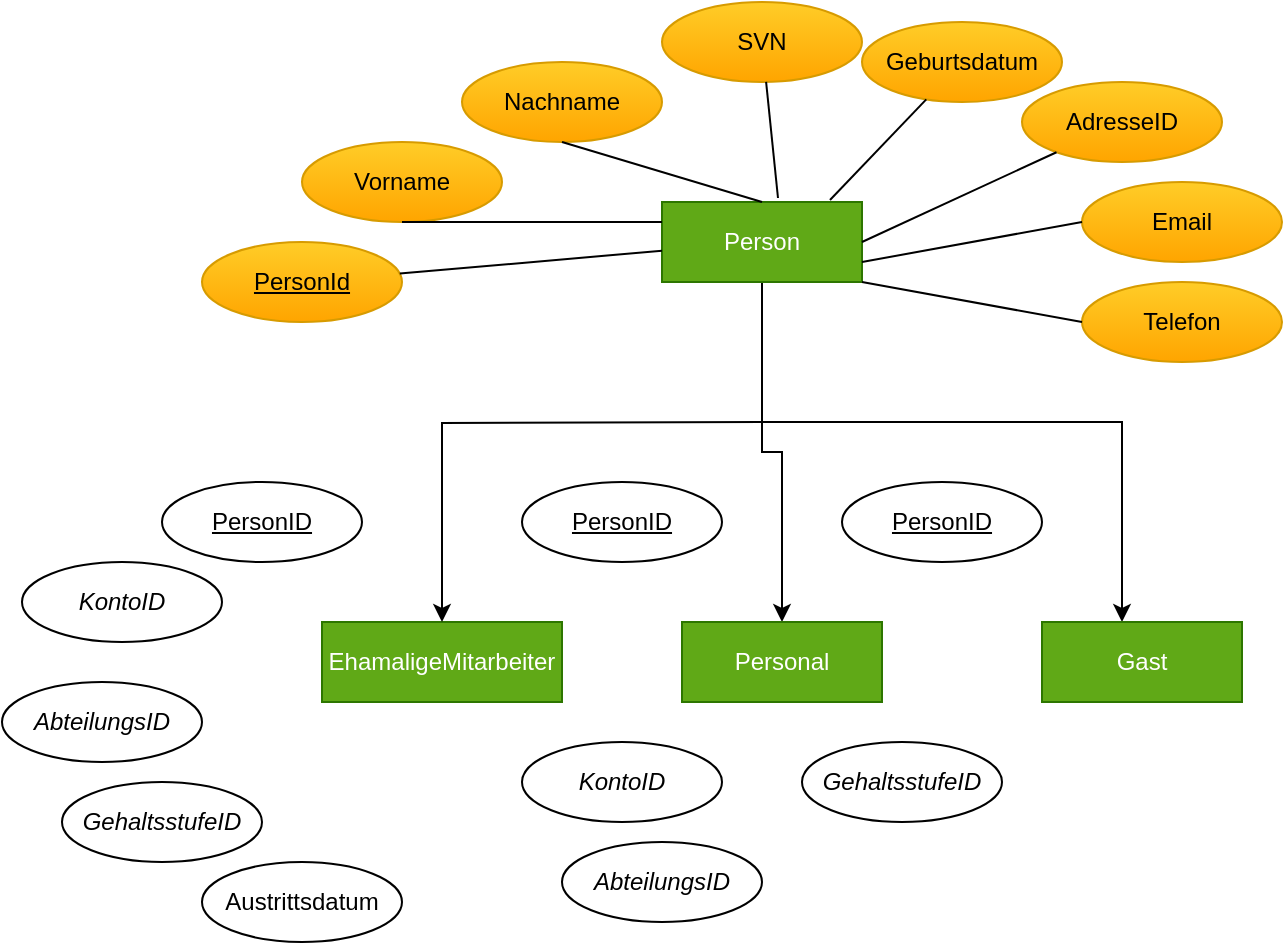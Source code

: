 <mxfile version="14.8.5" type="github">
  <diagram id="tc25s-KdlUhLTBiccRcp" name="Page-1">
    <mxGraphModel dx="6103" dy="762" grid="1" gridSize="10" guides="1" tooltips="1" connect="1" arrows="1" fold="1" page="1" pageScale="1" pageWidth="4681" pageHeight="3300" math="0" shadow="0">
      <root>
        <mxCell id="0" />
        <mxCell id="1" parent="0" />
        <mxCell id="gb-sB6ZDZNAu9KjxvyiK-37" value="" style="edgeStyle=orthogonalEdgeStyle;rounded=0;orthogonalLoop=1;jettySize=auto;html=1;strokeColor=#000000;" edge="1" parent="1" source="gb-sB6ZDZNAu9KjxvyiK-8" target="gb-sB6ZDZNAu9KjxvyiK-36">
          <mxGeometry relative="1" as="geometry" />
        </mxCell>
        <mxCell id="gb-sB6ZDZNAu9KjxvyiK-39" value="" style="edgeStyle=orthogonalEdgeStyle;rounded=0;orthogonalLoop=1;jettySize=auto;html=1;strokeColor=#000000;" edge="1" parent="1" source="gb-sB6ZDZNAu9KjxvyiK-8" target="gb-sB6ZDZNAu9KjxvyiK-38">
          <mxGeometry relative="1" as="geometry">
            <Array as="points">
              <mxPoint x="320" y="250" />
              <mxPoint x="500" y="250" />
            </Array>
          </mxGeometry>
        </mxCell>
        <mxCell id="gb-sB6ZDZNAu9KjxvyiK-8" value="Person" style="whiteSpace=wrap;html=1;align=center;fillColor=#60a917;strokeColor=#2D7600;fontColor=#ffffff;" vertex="1" parent="1">
          <mxGeometry x="270" y="140" width="100" height="40" as="geometry" />
        </mxCell>
        <mxCell id="gb-sB6ZDZNAu9KjxvyiK-10" value="PersonId" style="ellipse;whiteSpace=wrap;html=1;align=center;fontStyle=4;fillColor=#ffcd28;strokeColor=#d79b00;gradientColor=#ffa500;" vertex="1" parent="1">
          <mxGeometry x="40" y="160" width="100" height="40" as="geometry" />
        </mxCell>
        <mxCell id="gb-sB6ZDZNAu9KjxvyiK-11" value="Vorname" style="ellipse;whiteSpace=wrap;html=1;align=center;gradientColor=#ffa500;fillColor=#ffcd28;strokeColor=#d79b00;" vertex="1" parent="1">
          <mxGeometry x="90" y="110" width="100" height="40" as="geometry" />
        </mxCell>
        <mxCell id="gb-sB6ZDZNAu9KjxvyiK-13" value="" style="endArrow=none;html=1;rounded=0;strokeColor=#000000;" edge="1" parent="1" source="gb-sB6ZDZNAu9KjxvyiK-10" target="gb-sB6ZDZNAu9KjxvyiK-8">
          <mxGeometry relative="1" as="geometry">
            <mxPoint x="200" y="190" as="sourcePoint" />
            <mxPoint x="360" y="190" as="targetPoint" />
          </mxGeometry>
        </mxCell>
        <mxCell id="gb-sB6ZDZNAu9KjxvyiK-14" value="" style="endArrow=none;html=1;rounded=0;strokeColor=#000000;exitX=0.5;exitY=1;exitDx=0;exitDy=0;entryX=0;entryY=0.25;entryDx=0;entryDy=0;" edge="1" parent="1" source="gb-sB6ZDZNAu9KjxvyiK-11" target="gb-sB6ZDZNAu9KjxvyiK-8">
          <mxGeometry relative="1" as="geometry">
            <mxPoint x="248.673" y="176.385" as="sourcePoint" />
            <mxPoint x="325" y="220" as="targetPoint" />
            <Array as="points" />
          </mxGeometry>
        </mxCell>
        <mxCell id="gb-sB6ZDZNAu9KjxvyiK-15" value="Nachname" style="ellipse;whiteSpace=wrap;html=1;align=center;gradientColor=#ffa500;fillColor=#ffcd28;strokeColor=#d79b00;" vertex="1" parent="1">
          <mxGeometry x="170" y="70" width="100" height="40" as="geometry" />
        </mxCell>
        <mxCell id="gb-sB6ZDZNAu9KjxvyiK-16" value="AdresseID" style="ellipse;whiteSpace=wrap;html=1;align=center;gradientColor=#ffa500;fillColor=#ffcd28;strokeColor=#d79b00;" vertex="1" parent="1">
          <mxGeometry x="450" y="80" width="100" height="40" as="geometry" />
        </mxCell>
        <mxCell id="gb-sB6ZDZNAu9KjxvyiK-17" value="Geburtsdatum" style="ellipse;whiteSpace=wrap;html=1;align=center;gradientColor=#ffa500;fillColor=#ffcd28;strokeColor=#d79b00;" vertex="1" parent="1">
          <mxGeometry x="370" y="50" width="100" height="40" as="geometry" />
        </mxCell>
        <mxCell id="gb-sB6ZDZNAu9KjxvyiK-18" value="SVN" style="ellipse;whiteSpace=wrap;html=1;align=center;gradientColor=#ffa500;fillColor=#ffcd28;strokeColor=#d79b00;" vertex="1" parent="1">
          <mxGeometry x="270" y="40" width="100" height="40" as="geometry" />
        </mxCell>
        <mxCell id="gb-sB6ZDZNAu9KjxvyiK-19" value="Email" style="ellipse;whiteSpace=wrap;html=1;align=center;gradientColor=#ffa500;fillColor=#ffcd28;strokeColor=#d79b00;" vertex="1" parent="1">
          <mxGeometry x="480" y="130" width="100" height="40" as="geometry" />
        </mxCell>
        <mxCell id="gb-sB6ZDZNAu9KjxvyiK-20" value="Telefon" style="ellipse;whiteSpace=wrap;html=1;align=center;gradientColor=#ffa500;fillColor=#ffcd28;strokeColor=#d79b00;" vertex="1" parent="1">
          <mxGeometry x="480" y="180" width="100" height="40" as="geometry" />
        </mxCell>
        <mxCell id="gb-sB6ZDZNAu9KjxvyiK-22" value="" style="endArrow=none;html=1;rounded=0;strokeColor=#000000;exitX=0.5;exitY=1;exitDx=0;exitDy=0;entryX=0.5;entryY=0;entryDx=0;entryDy=0;" edge="1" parent="1" source="gb-sB6ZDZNAu9KjxvyiK-15" target="gb-sB6ZDZNAu9KjxvyiK-8">
          <mxGeometry relative="1" as="geometry">
            <mxPoint x="340" y="470" as="sourcePoint" />
            <mxPoint x="500" y="470" as="targetPoint" />
          </mxGeometry>
        </mxCell>
        <mxCell id="gb-sB6ZDZNAu9KjxvyiK-23" value="" style="endArrow=none;html=1;rounded=0;strokeColor=#000000;entryX=0.58;entryY=-0.05;entryDx=0;entryDy=0;entryPerimeter=0;" edge="1" parent="1" source="gb-sB6ZDZNAu9KjxvyiK-18" target="gb-sB6ZDZNAu9KjxvyiK-8">
          <mxGeometry relative="1" as="geometry">
            <mxPoint x="330" y="170" as="sourcePoint" />
            <mxPoint x="350" y="210" as="targetPoint" />
          </mxGeometry>
        </mxCell>
        <mxCell id="gb-sB6ZDZNAu9KjxvyiK-24" value="" style="endArrow=none;html=1;rounded=0;strokeColor=#000000;entryX=0;entryY=0.5;entryDx=0;entryDy=0;exitX=1;exitY=0.75;exitDx=0;exitDy=0;" edge="1" parent="1" source="gb-sB6ZDZNAu9KjxvyiK-8" target="gb-sB6ZDZNAu9KjxvyiK-19">
          <mxGeometry relative="1" as="geometry">
            <mxPoint x="399" y="240" as="sourcePoint" />
            <mxPoint x="429" y="290" as="targetPoint" />
          </mxGeometry>
        </mxCell>
        <mxCell id="gb-sB6ZDZNAu9KjxvyiK-25" value="" style="endArrow=none;html=1;rounded=0;strokeColor=#000000;entryX=1;entryY=0.5;entryDx=0;entryDy=0;" edge="1" parent="1" source="gb-sB6ZDZNAu9KjxvyiK-16" target="gb-sB6ZDZNAu9KjxvyiK-8">
          <mxGeometry relative="1" as="geometry">
            <mxPoint x="350" y="190" as="sourcePoint" />
            <mxPoint x="380" y="240" as="targetPoint" />
          </mxGeometry>
        </mxCell>
        <mxCell id="gb-sB6ZDZNAu9KjxvyiK-26" value="" style="endArrow=none;html=1;rounded=0;strokeColor=#000000;entryX=0.84;entryY=-0.025;entryDx=0;entryDy=0;entryPerimeter=0;" edge="1" parent="1" source="gb-sB6ZDZNAu9KjxvyiK-17" target="gb-sB6ZDZNAu9KjxvyiK-8">
          <mxGeometry relative="1" as="geometry">
            <mxPoint x="360" y="200" as="sourcePoint" />
            <mxPoint x="390" y="250" as="targetPoint" />
          </mxGeometry>
        </mxCell>
        <mxCell id="gb-sB6ZDZNAu9KjxvyiK-27" value="" style="endArrow=none;html=1;rounded=0;strokeColor=#000000;exitX=1;exitY=1;exitDx=0;exitDy=0;entryX=0;entryY=0.5;entryDx=0;entryDy=0;" edge="1" parent="1" source="gb-sB6ZDZNAu9KjxvyiK-8" target="gb-sB6ZDZNAu9KjxvyiK-20">
          <mxGeometry relative="1" as="geometry">
            <mxPoint x="370" y="210" as="sourcePoint" />
            <mxPoint x="400" y="260" as="targetPoint" />
          </mxGeometry>
        </mxCell>
        <mxCell id="gb-sB6ZDZNAu9KjxvyiK-33" value="EhamaligeMitarbeiter" style="whiteSpace=wrap;html=1;align=center;fillColor=#60a917;strokeColor=#2D7600;fontColor=#ffffff;" vertex="1" parent="1">
          <mxGeometry x="100" y="350" width="120" height="40" as="geometry" />
        </mxCell>
        <mxCell id="gb-sB6ZDZNAu9KjxvyiK-36" value="Personal" style="whiteSpace=wrap;html=1;align=center;fillColor=#60a917;strokeColor=#2D7600;fontColor=#ffffff;" vertex="1" parent="1">
          <mxGeometry x="280" y="350" width="100" height="40" as="geometry" />
        </mxCell>
        <mxCell id="gb-sB6ZDZNAu9KjxvyiK-38" value="Gast" style="whiteSpace=wrap;html=1;align=center;fillColor=#60a917;strokeColor=#2D7600;fontColor=#ffffff;" vertex="1" parent="1">
          <mxGeometry x="460" y="350" width="100" height="40" as="geometry" />
        </mxCell>
        <mxCell id="gb-sB6ZDZNAu9KjxvyiK-40" value="" style="edgeStyle=orthogonalEdgeStyle;rounded=0;orthogonalLoop=1;jettySize=auto;html=1;strokeColor=#000000;entryX=0.5;entryY=0;entryDx=0;entryDy=0;" edge="1" parent="1" target="gb-sB6ZDZNAu9KjxvyiK-33">
          <mxGeometry relative="1" as="geometry">
            <mxPoint x="320" y="250" as="sourcePoint" />
            <mxPoint x="330" y="360" as="targetPoint" />
          </mxGeometry>
        </mxCell>
        <mxCell id="gb-sB6ZDZNAu9KjxvyiK-43" value="PersonID" style="ellipse;whiteSpace=wrap;html=1;align=center;fontStyle=4;" vertex="1" parent="1">
          <mxGeometry x="20" y="280" width="100" height="40" as="geometry" />
        </mxCell>
        <mxCell id="gb-sB6ZDZNAu9KjxvyiK-44" value="PersonID" style="ellipse;whiteSpace=wrap;html=1;align=center;fontStyle=4;" vertex="1" parent="1">
          <mxGeometry x="200" y="280" width="100" height="40" as="geometry" />
        </mxCell>
        <mxCell id="gb-sB6ZDZNAu9KjxvyiK-45" value="PersonID" style="ellipse;whiteSpace=wrap;html=1;align=center;fontStyle=4;" vertex="1" parent="1">
          <mxGeometry x="360" y="280" width="100" height="40" as="geometry" />
        </mxCell>
        <mxCell id="gb-sB6ZDZNAu9KjxvyiK-46" value="&lt;i&gt;KontoID&lt;/i&gt;" style="ellipse;whiteSpace=wrap;html=1;align=center;" vertex="1" parent="1">
          <mxGeometry x="-50" y="320" width="100" height="40" as="geometry" />
        </mxCell>
        <mxCell id="gb-sB6ZDZNAu9KjxvyiK-47" value="&lt;i&gt;AbteilungsID&lt;/i&gt;" style="ellipse;whiteSpace=wrap;html=1;align=center;" vertex="1" parent="1">
          <mxGeometry x="-60" y="380" width="100" height="40" as="geometry" />
        </mxCell>
        <mxCell id="gb-sB6ZDZNAu9KjxvyiK-48" value="&lt;i&gt;GehaltsstufeID&lt;/i&gt;" style="ellipse;whiteSpace=wrap;html=1;align=center;" vertex="1" parent="1">
          <mxGeometry x="-30" y="430" width="100" height="40" as="geometry" />
        </mxCell>
        <mxCell id="gb-sB6ZDZNAu9KjxvyiK-49" value="Austrittsdatum" style="ellipse;whiteSpace=wrap;html=1;align=center;" vertex="1" parent="1">
          <mxGeometry x="40" y="470" width="100" height="40" as="geometry" />
        </mxCell>
        <mxCell id="gb-sB6ZDZNAu9KjxvyiK-50" value="&lt;i&gt;KontoID&lt;/i&gt;" style="ellipse;whiteSpace=wrap;html=1;align=center;" vertex="1" parent="1">
          <mxGeometry x="200" y="410" width="100" height="40" as="geometry" />
        </mxCell>
        <mxCell id="gb-sB6ZDZNAu9KjxvyiK-51" value="&lt;i&gt;AbteilungsID&lt;/i&gt;" style="ellipse;whiteSpace=wrap;html=1;align=center;" vertex="1" parent="1">
          <mxGeometry x="220" y="460" width="100" height="40" as="geometry" />
        </mxCell>
        <mxCell id="gb-sB6ZDZNAu9KjxvyiK-52" value="&lt;i&gt;GehaltsstufeID&lt;/i&gt;" style="ellipse;whiteSpace=wrap;html=1;align=center;" vertex="1" parent="1">
          <mxGeometry x="340" y="410" width="100" height="40" as="geometry" />
        </mxCell>
        <mxCell id="gb-sB6ZDZNAu9KjxvyiK-53" style="edgeStyle=orthogonalEdgeStyle;rounded=0;orthogonalLoop=1;jettySize=auto;html=1;exitX=0.5;exitY=1;exitDx=0;exitDy=0;strokeColor=#000000;" edge="1" parent="1" source="gb-sB6ZDZNAu9KjxvyiK-8" target="gb-sB6ZDZNAu9KjxvyiK-8">
          <mxGeometry relative="1" as="geometry" />
        </mxCell>
      </root>
    </mxGraphModel>
  </diagram>
</mxfile>
